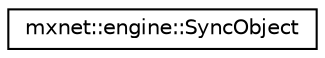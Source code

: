 digraph "Graphical Class Hierarchy"
{
 // LATEX_PDF_SIZE
  edge [fontname="Helvetica",fontsize="10",labelfontname="Helvetica",labelfontsize="10"];
  node [fontname="Helvetica",fontsize="10",shape=record];
  rankdir="LR";
  Node0 [label="mxnet::engine::SyncObject",height=0.2,width=0.4,color="black", fillcolor="white", style="filled",URL="$structmxnet_1_1engine_1_1SyncObject.html",tooltip="struct containing cuda events and variables needed for the dependencies."];
}

